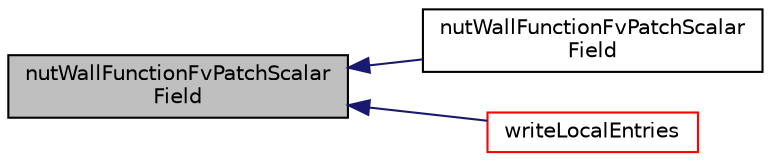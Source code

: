 digraph "nutWallFunctionFvPatchScalarField"
{
  bgcolor="transparent";
  edge [fontname="Helvetica",fontsize="10",labelfontname="Helvetica",labelfontsize="10"];
  node [fontname="Helvetica",fontsize="10",shape=record];
  rankdir="LR";
  Node1 [label="nutWallFunctionFvPatchScalar\lField",height=0.2,width=0.4,color="black", fillcolor="grey75", style="filled", fontcolor="black"];
  Node1 -> Node2 [dir="back",color="midnightblue",fontsize="10",style="solid",fontname="Helvetica"];
  Node2 [label="nutWallFunctionFvPatchScalar\lField",height=0.2,width=0.4,color="black",URL="$a01729.html#afafd04ea58829f70fe5911da515770db",tooltip="Construct by mapping given. "];
  Node1 -> Node3 [dir="back",color="midnightblue",fontsize="10",style="solid",fontname="Helvetica"];
  Node3 [label="writeLocalEntries",height=0.2,width=0.4,color="red",URL="$a01729.html#a80ea4d185acff1512e1eabb1f75abdbc",tooltip="Write local wall function variables. "];
}

